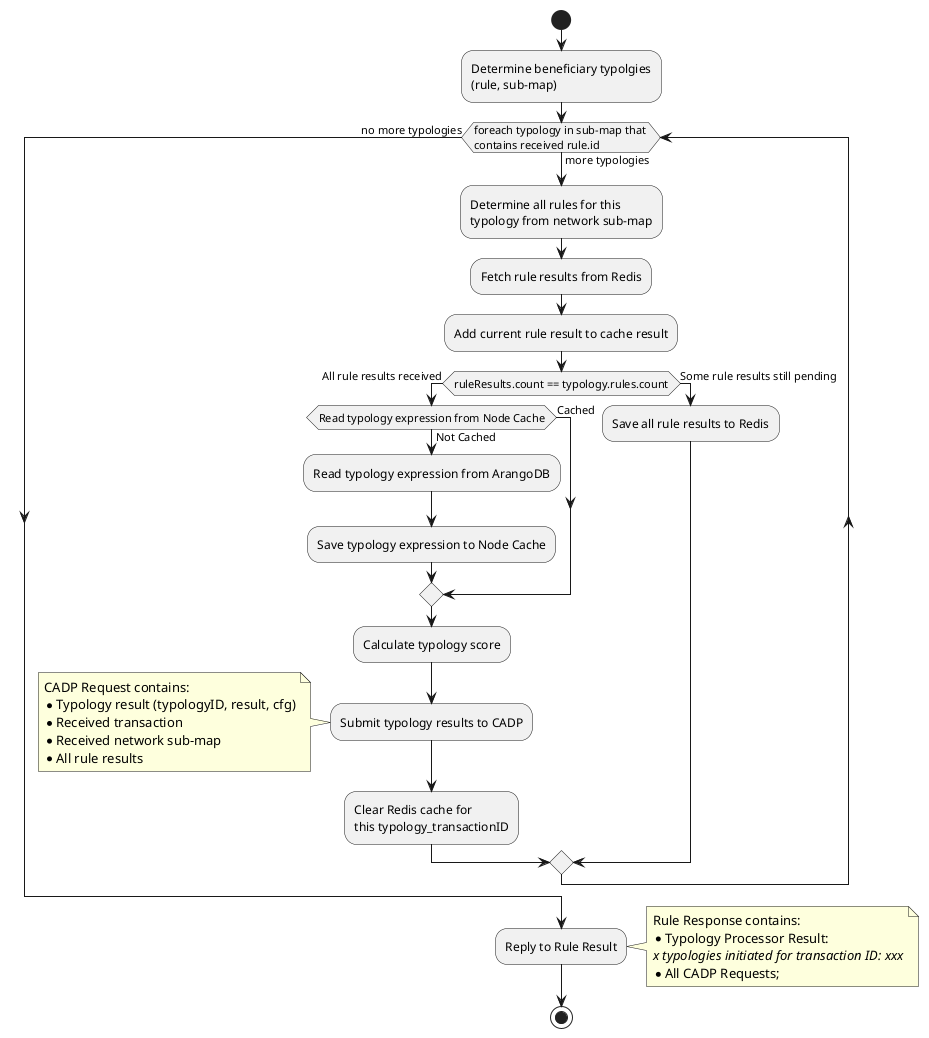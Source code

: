 @startuml
!pragma useVerticalIf on
start
:Determine beneficiary typolgies
(rule, sub-map);
while (foreach typology in sub-map that \ncontains received rule.id) is (more typologies)
    :Determine all rules for this
    typology from network sub-map;
    :Fetch rule results from Redis;
    :Add current rule result to cache result;
    if(ruleResults.count == typology.rules.count) then (All rule results received)
        if(Read typology expression from Node Cache) then (Not Cached)
            :Read typology expression from ArangoDB;
            :Save typology expression to Node Cache;
        else (Cached)
        endif
        :Calculate typology score;
        :Submit typology results to CADP;
        note left
            CADP Request contains:
            * Typology result (typologyID, result, cfg)
            * Received transaction
            * Received network sub-map
            * All rule results
        end note
        :Clear Redis cache for
        this typology_transactionID;
    else (Some rule results still pending)
        :Save all rule results to Redis;
    endif
endwhile (no more typologies)
:Reply to Rule Result;
note right
    Rule Response contains:
    * Typology Processor Result:
    <i>x typologies initiated for transaction ID: xxx</i>
    * All CADP Requests;
end note
stop
@enduml